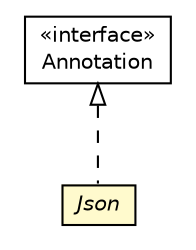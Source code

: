 #!/usr/local/bin/dot
#
# Class diagram 
# Generated by UMLGraph version R5_6-24-gf6e263 (http://www.umlgraph.org/)
#

digraph G {
	edge [fontname="Helvetica",fontsize=10,labelfontname="Helvetica",labelfontsize=10];
	node [fontname="Helvetica",fontsize=10,shape=plaintext];
	nodesep=0.25;
	ranksep=0.5;
	// io.reinert.requestor.Json
	c13322 [label=<<table title="io.reinert.requestor.Json" border="0" cellborder="1" cellspacing="0" cellpadding="2" port="p" bgcolor="lemonChiffon" href="./Json.html">
		<tr><td><table border="0" cellspacing="0" cellpadding="1">
<tr><td align="center" balign="center"><font face="Helvetica-Oblique"> Json </font></td></tr>
		</table></td></tr>
		</table>>, URL="./Json.html", fontname="Helvetica", fontcolor="black", fontsize=10.0];
	//io.reinert.requestor.Json implements java.lang.annotation.Annotation
	c13428:p -> c13322:p [dir=back,arrowtail=empty,style=dashed];
	// java.lang.annotation.Annotation
	c13428 [label=<<table title="java.lang.annotation.Annotation" border="0" cellborder="1" cellspacing="0" cellpadding="2" port="p" href="https://docs.oracle.com/javase/7/docs/api/java/lang/annotation/Annotation.html">
		<tr><td><table border="0" cellspacing="0" cellpadding="1">
<tr><td align="center" balign="center"> &#171;interface&#187; </td></tr>
<tr><td align="center" balign="center"> Annotation </td></tr>
		</table></td></tr>
		</table>>, URL="https://docs.oracle.com/javase/7/docs/api/java/lang/annotation/Annotation.html", fontname="Helvetica", fontcolor="black", fontsize=10.0];
}

